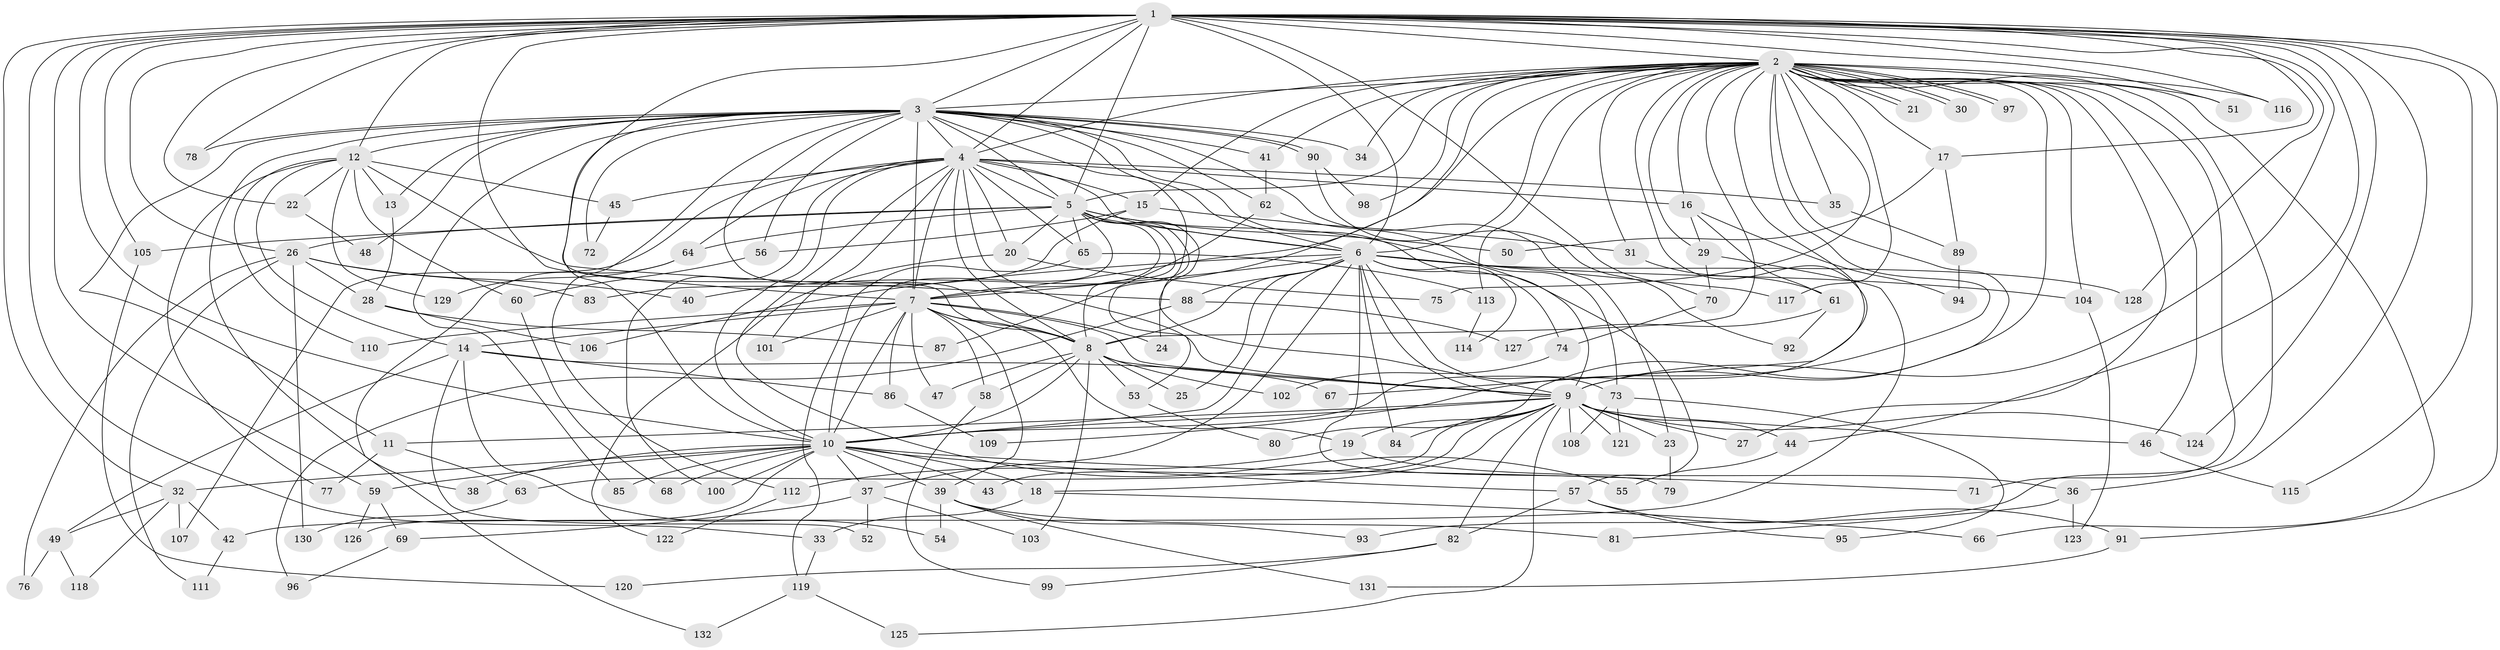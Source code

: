 // coarse degree distribution, {3: 0.1, 13: 0.05, 6: 0.175, 4: 0.2, 5: 0.1, 14: 0.075, 2: 0.1, 7: 0.05, 10: 0.025, 23: 0.025, 1: 0.075, 24: 0.025}
// Generated by graph-tools (version 1.1) at 2025/36/03/04/25 23:36:14]
// undirected, 132 vertices, 289 edges
graph export_dot {
  node [color=gray90,style=filled];
  1;
  2;
  3;
  4;
  5;
  6;
  7;
  8;
  9;
  10;
  11;
  12;
  13;
  14;
  15;
  16;
  17;
  18;
  19;
  20;
  21;
  22;
  23;
  24;
  25;
  26;
  27;
  28;
  29;
  30;
  31;
  32;
  33;
  34;
  35;
  36;
  37;
  38;
  39;
  40;
  41;
  42;
  43;
  44;
  45;
  46;
  47;
  48;
  49;
  50;
  51;
  52;
  53;
  54;
  55;
  56;
  57;
  58;
  59;
  60;
  61;
  62;
  63;
  64;
  65;
  66;
  67;
  68;
  69;
  70;
  71;
  72;
  73;
  74;
  75;
  76;
  77;
  78;
  79;
  80;
  81;
  82;
  83;
  84;
  85;
  86;
  87;
  88;
  89;
  90;
  91;
  92;
  93;
  94;
  95;
  96;
  97;
  98;
  99;
  100;
  101;
  102;
  103;
  104;
  105;
  106;
  107;
  108;
  109;
  110;
  111;
  112;
  113;
  114;
  115;
  116;
  117;
  118;
  119;
  120;
  121;
  122;
  123;
  124;
  125;
  126;
  127;
  128;
  129;
  130;
  131;
  132;
  1 -- 2;
  1 -- 3;
  1 -- 4;
  1 -- 5;
  1 -- 6;
  1 -- 7;
  1 -- 8;
  1 -- 9;
  1 -- 10;
  1 -- 12;
  1 -- 17;
  1 -- 22;
  1 -- 26;
  1 -- 32;
  1 -- 33;
  1 -- 36;
  1 -- 44;
  1 -- 51;
  1 -- 59;
  1 -- 70;
  1 -- 78;
  1 -- 91;
  1 -- 105;
  1 -- 115;
  1 -- 116;
  1 -- 124;
  1 -- 128;
  2 -- 3;
  2 -- 4;
  2 -- 5;
  2 -- 6;
  2 -- 7;
  2 -- 8;
  2 -- 9;
  2 -- 10;
  2 -- 15;
  2 -- 16;
  2 -- 17;
  2 -- 21;
  2 -- 21;
  2 -- 27;
  2 -- 29;
  2 -- 30;
  2 -- 30;
  2 -- 31;
  2 -- 34;
  2 -- 35;
  2 -- 40;
  2 -- 41;
  2 -- 46;
  2 -- 51;
  2 -- 66;
  2 -- 67;
  2 -- 71;
  2 -- 75;
  2 -- 80;
  2 -- 93;
  2 -- 97;
  2 -- 97;
  2 -- 98;
  2 -- 104;
  2 -- 109;
  2 -- 113;
  2 -- 116;
  2 -- 117;
  3 -- 4;
  3 -- 5;
  3 -- 6;
  3 -- 7;
  3 -- 8;
  3 -- 9;
  3 -- 10;
  3 -- 11;
  3 -- 12;
  3 -- 13;
  3 -- 23;
  3 -- 24;
  3 -- 34;
  3 -- 38;
  3 -- 41;
  3 -- 48;
  3 -- 56;
  3 -- 62;
  3 -- 72;
  3 -- 78;
  3 -- 85;
  3 -- 90;
  3 -- 90;
  3 -- 112;
  4 -- 5;
  4 -- 6;
  4 -- 7;
  4 -- 8;
  4 -- 9;
  4 -- 10;
  4 -- 15;
  4 -- 16;
  4 -- 20;
  4 -- 35;
  4 -- 45;
  4 -- 55;
  4 -- 64;
  4 -- 65;
  4 -- 100;
  4 -- 101;
  4 -- 107;
  5 -- 6;
  5 -- 7;
  5 -- 8;
  5 -- 9;
  5 -- 10;
  5 -- 20;
  5 -- 26;
  5 -- 50;
  5 -- 53;
  5 -- 57;
  5 -- 64;
  5 -- 65;
  5 -- 105;
  6 -- 7;
  6 -- 8;
  6 -- 9;
  6 -- 10;
  6 -- 25;
  6 -- 37;
  6 -- 73;
  6 -- 74;
  6 -- 79;
  6 -- 84;
  6 -- 88;
  6 -- 104;
  6 -- 106;
  6 -- 114;
  6 -- 117;
  6 -- 128;
  7 -- 8;
  7 -- 9;
  7 -- 10;
  7 -- 14;
  7 -- 19;
  7 -- 24;
  7 -- 39;
  7 -- 47;
  7 -- 58;
  7 -- 86;
  7 -- 101;
  7 -- 110;
  8 -- 9;
  8 -- 10;
  8 -- 25;
  8 -- 47;
  8 -- 53;
  8 -- 58;
  8 -- 102;
  8 -- 103;
  9 -- 10;
  9 -- 11;
  9 -- 18;
  9 -- 19;
  9 -- 23;
  9 -- 27;
  9 -- 43;
  9 -- 44;
  9 -- 46;
  9 -- 63;
  9 -- 82;
  9 -- 84;
  9 -- 108;
  9 -- 121;
  9 -- 124;
  9 -- 125;
  10 -- 18;
  10 -- 32;
  10 -- 37;
  10 -- 38;
  10 -- 39;
  10 -- 43;
  10 -- 57;
  10 -- 59;
  10 -- 68;
  10 -- 71;
  10 -- 85;
  10 -- 100;
  10 -- 126;
  11 -- 63;
  11 -- 77;
  12 -- 13;
  12 -- 14;
  12 -- 22;
  12 -- 45;
  12 -- 60;
  12 -- 77;
  12 -- 88;
  12 -- 110;
  12 -- 129;
  13 -- 28;
  14 -- 49;
  14 -- 52;
  14 -- 54;
  14 -- 67;
  14 -- 86;
  15 -- 31;
  15 -- 56;
  15 -- 83;
  16 -- 29;
  16 -- 61;
  16 -- 94;
  17 -- 50;
  17 -- 89;
  18 -- 33;
  18 -- 66;
  19 -- 36;
  19 -- 112;
  20 -- 75;
  20 -- 122;
  22 -- 48;
  23 -- 79;
  26 -- 28;
  26 -- 40;
  26 -- 76;
  26 -- 83;
  26 -- 111;
  26 -- 130;
  28 -- 87;
  28 -- 106;
  29 -- 42;
  29 -- 70;
  31 -- 61;
  32 -- 42;
  32 -- 49;
  32 -- 107;
  32 -- 118;
  33 -- 119;
  35 -- 89;
  36 -- 81;
  36 -- 123;
  37 -- 52;
  37 -- 69;
  37 -- 103;
  39 -- 54;
  39 -- 81;
  39 -- 93;
  39 -- 131;
  41 -- 62;
  42 -- 111;
  44 -- 55;
  45 -- 72;
  46 -- 115;
  49 -- 76;
  49 -- 118;
  53 -- 80;
  56 -- 60;
  57 -- 82;
  57 -- 91;
  57 -- 95;
  58 -- 99;
  59 -- 69;
  59 -- 126;
  60 -- 68;
  61 -- 92;
  61 -- 127;
  62 -- 73;
  62 -- 87;
  63 -- 130;
  64 -- 129;
  64 -- 132;
  65 -- 113;
  65 -- 119;
  69 -- 96;
  70 -- 74;
  73 -- 95;
  73 -- 108;
  73 -- 121;
  74 -- 102;
  82 -- 99;
  82 -- 120;
  86 -- 109;
  88 -- 96;
  88 -- 127;
  89 -- 94;
  90 -- 92;
  90 -- 98;
  91 -- 131;
  104 -- 123;
  105 -- 120;
  112 -- 122;
  113 -- 114;
  119 -- 125;
  119 -- 132;
}
